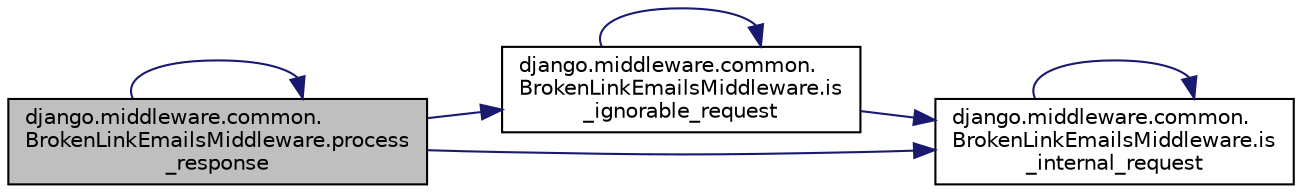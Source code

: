 digraph "django.middleware.common.BrokenLinkEmailsMiddleware.process_response"
{
 // LATEX_PDF_SIZE
  edge [fontname="Helvetica",fontsize="10",labelfontname="Helvetica",labelfontsize="10"];
  node [fontname="Helvetica",fontsize="10",shape=record];
  rankdir="LR";
  Node1 [label="django.middleware.common.\lBrokenLinkEmailsMiddleware.process\l_response",height=0.2,width=0.4,color="black", fillcolor="grey75", style="filled", fontcolor="black",tooltip=" "];
  Node1 -> Node2 [color="midnightblue",fontsize="10",style="solid",fontname="Helvetica"];
  Node2 [label="django.middleware.common.\lBrokenLinkEmailsMiddleware.is\l_ignorable_request",height=0.2,width=0.4,color="black", fillcolor="white", style="filled",URL="$d3/d19/classdjango_1_1middleware_1_1common_1_1_broken_link_emails_middleware.html#a153270f045b86a1de5680ad3604201e5",tooltip=" "];
  Node2 -> Node2 [color="midnightblue",fontsize="10",style="solid",fontname="Helvetica"];
  Node2 -> Node3 [color="midnightblue",fontsize="10",style="solid",fontname="Helvetica"];
  Node3 [label="django.middleware.common.\lBrokenLinkEmailsMiddleware.is\l_internal_request",height=0.2,width=0.4,color="black", fillcolor="white", style="filled",URL="$d3/d19/classdjango_1_1middleware_1_1common_1_1_broken_link_emails_middleware.html#a83eae2a0539636cf87f32ae0755d9ea2",tooltip=" "];
  Node3 -> Node3 [color="midnightblue",fontsize="10",style="solid",fontname="Helvetica"];
  Node1 -> Node3 [color="midnightblue",fontsize="10",style="solid",fontname="Helvetica"];
  Node1 -> Node1 [color="midnightblue",fontsize="10",style="solid",fontname="Helvetica"];
}
